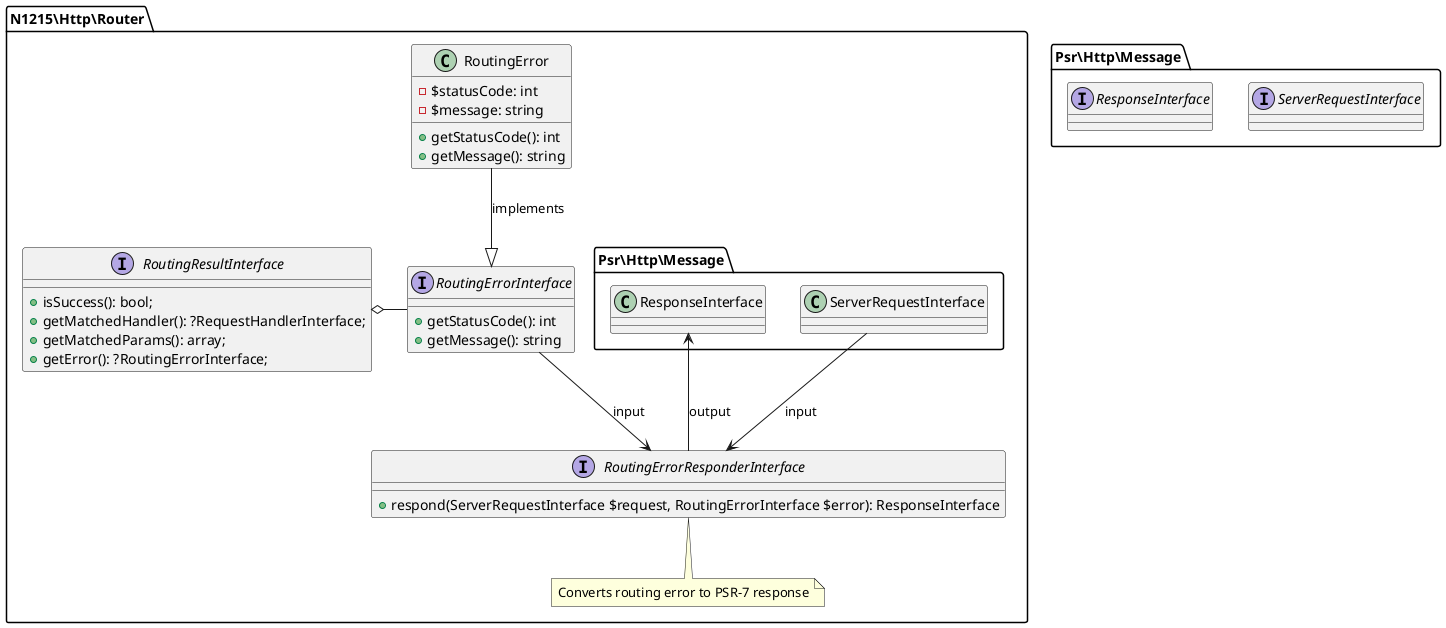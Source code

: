 @startuml

package N1215\Http\Router {

    interface RoutingErrorInterface {
        + getStatusCode(): int
        + getMessage(): string
    }

    class RoutingError {
        - $statusCode: int
        - $message: string
        + getStatusCode(): int
        + getMessage(): string
    }

    interface RoutingResultInterface {
        + isSuccess(): bool;
        + getMatchedHandler(): ?RequestHandlerInterface;
        + getMatchedParams(): array;
        + getError(): ?RoutingErrorInterface;
    }

    interface RoutingErrorResponderInterface {
        + respond(ServerRequestInterface $request, RoutingErrorInterface $error): ResponseInterface
    }
    note bottom of RoutingErrorResponderInterface: Converts routing error to PSR-7 response

    RoutingResultInterface o- RoutingErrorInterface

    RoutingErrorInterface --> RoutingErrorResponderInterface: input
    Psr\Http\Message.ServerRequestInterface --> RoutingErrorResponderInterface: input
    RoutingErrorResponderInterface --> Psr\Http\Message.ResponseInterface: output

    RoutingError --|> RoutingErrorInterface: implements

}

namespace Psr\Http\Message {
    interface ServerRequestInterface
    interface ResponseInterface
}

@enduml